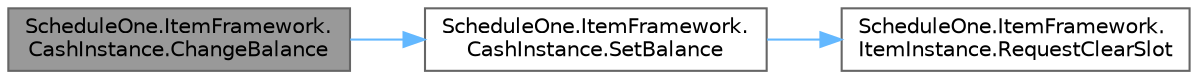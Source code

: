 digraph "ScheduleOne.ItemFramework.CashInstance.ChangeBalance"
{
 // LATEX_PDF_SIZE
  bgcolor="transparent";
  edge [fontname=Helvetica,fontsize=10,labelfontname=Helvetica,labelfontsize=10];
  node [fontname=Helvetica,fontsize=10,shape=box,height=0.2,width=0.4];
  rankdir="LR";
  Node1 [id="Node000001",label="ScheduleOne.ItemFramework.\lCashInstance.ChangeBalance",height=0.2,width=0.4,color="gray40", fillcolor="grey60", style="filled", fontcolor="black",tooltip=" "];
  Node1 -> Node2 [id="edge1_Node000001_Node000002",color="steelblue1",style="solid",tooltip=" "];
  Node2 [id="Node000002",label="ScheduleOne.ItemFramework.\lCashInstance.SetBalance",height=0.2,width=0.4,color="grey40", fillcolor="white", style="filled",URL="$class_schedule_one_1_1_item_framework_1_1_cash_instance.html#aac4f1017a2517fb740991e640f4eec0f",tooltip=" "];
  Node2 -> Node3 [id="edge2_Node000002_Node000003",color="steelblue1",style="solid",tooltip=" "];
  Node3 [id="Node000003",label="ScheduleOne.ItemFramework.\lItemInstance.RequestClearSlot",height=0.2,width=0.4,color="grey40", fillcolor="white", style="filled",URL="$class_schedule_one_1_1_item_framework_1_1_item_instance.html#a1b8c5b58cc92f230dcf1cd4e21bee336",tooltip=" "];
}

